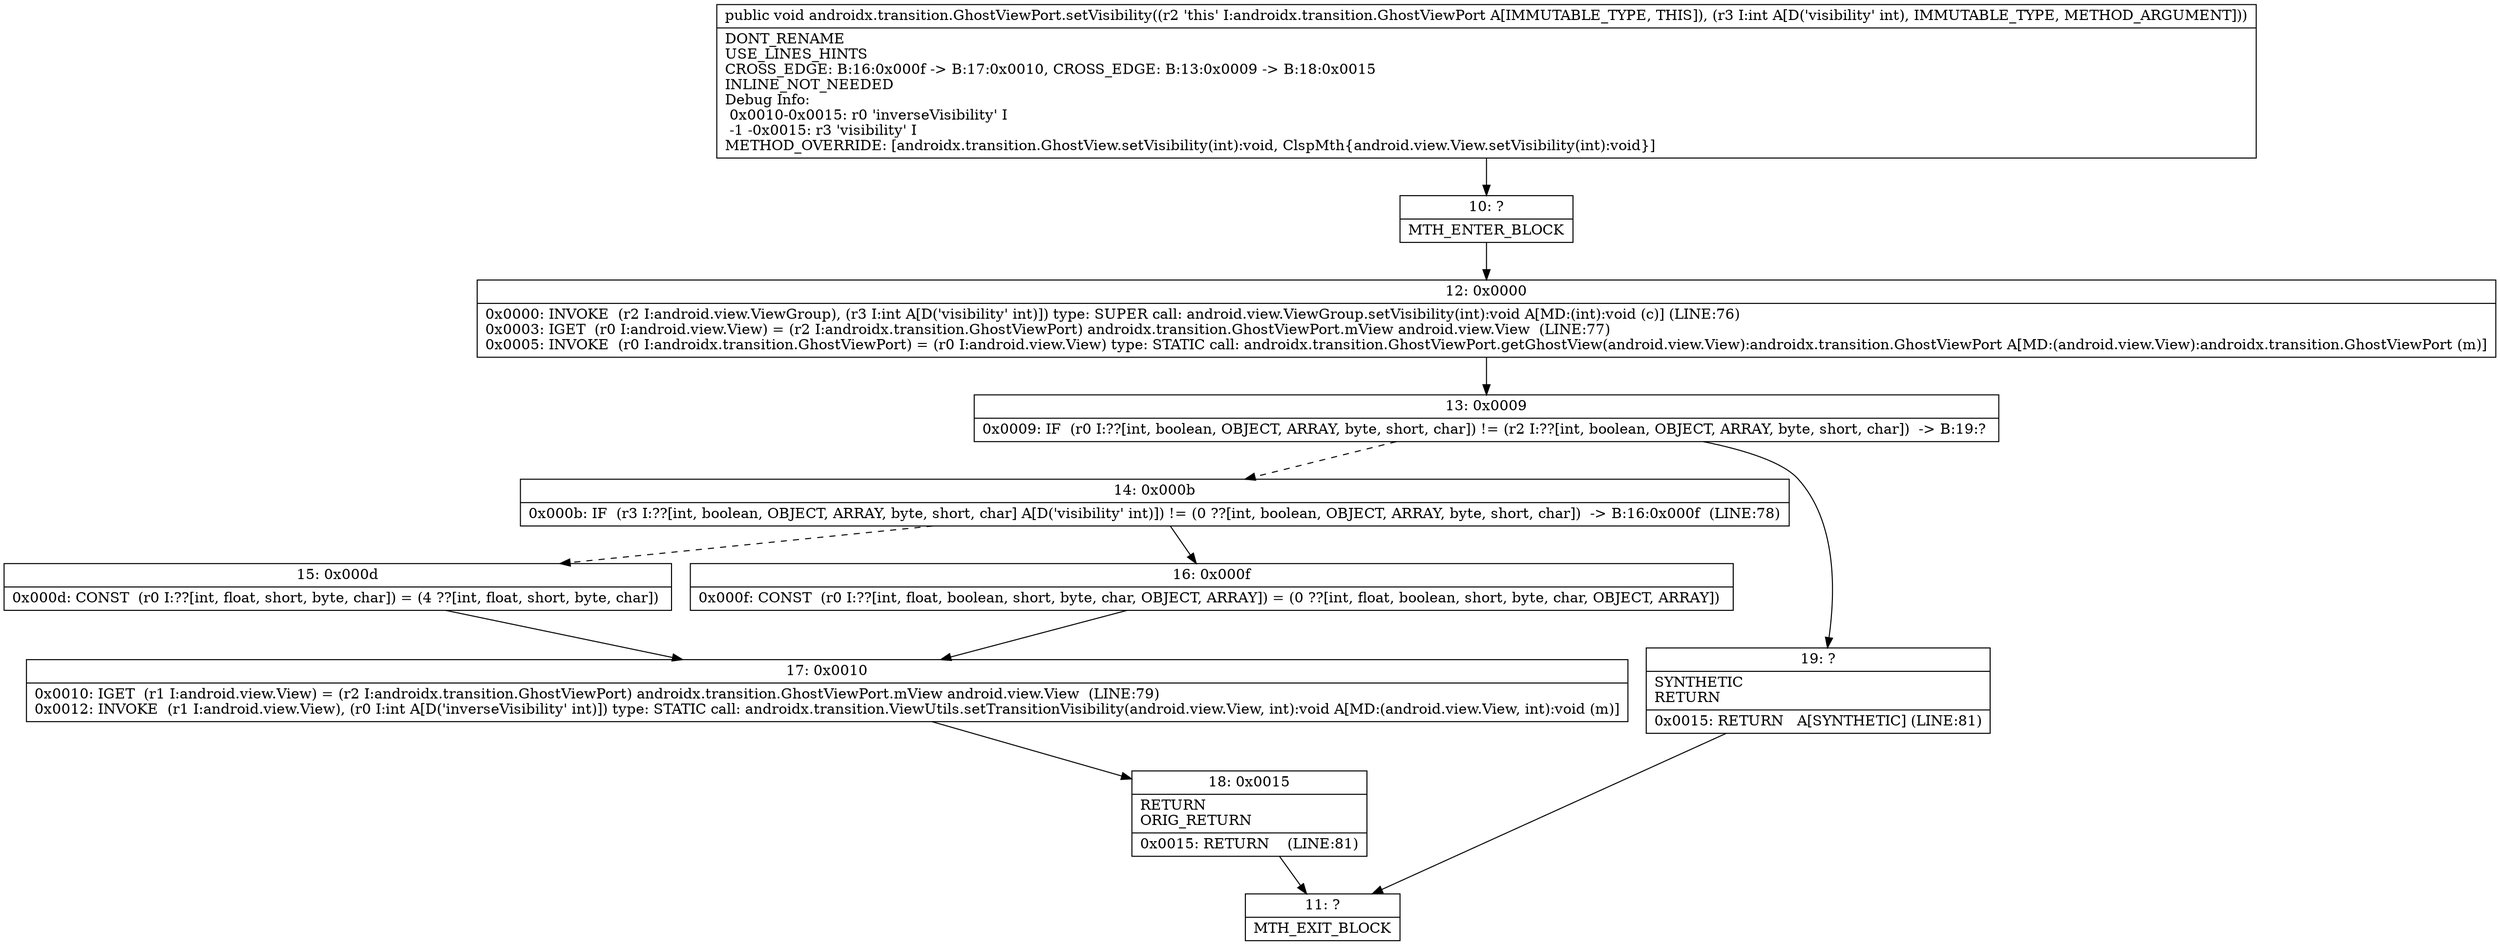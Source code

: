 digraph "CFG forandroidx.transition.GhostViewPort.setVisibility(I)V" {
Node_10 [shape=record,label="{10\:\ ?|MTH_ENTER_BLOCK\l}"];
Node_12 [shape=record,label="{12\:\ 0x0000|0x0000: INVOKE  (r2 I:android.view.ViewGroup), (r3 I:int A[D('visibility' int)]) type: SUPER call: android.view.ViewGroup.setVisibility(int):void A[MD:(int):void (c)] (LINE:76)\l0x0003: IGET  (r0 I:android.view.View) = (r2 I:androidx.transition.GhostViewPort) androidx.transition.GhostViewPort.mView android.view.View  (LINE:77)\l0x0005: INVOKE  (r0 I:androidx.transition.GhostViewPort) = (r0 I:android.view.View) type: STATIC call: androidx.transition.GhostViewPort.getGhostView(android.view.View):androidx.transition.GhostViewPort A[MD:(android.view.View):androidx.transition.GhostViewPort (m)]\l}"];
Node_13 [shape=record,label="{13\:\ 0x0009|0x0009: IF  (r0 I:??[int, boolean, OBJECT, ARRAY, byte, short, char]) != (r2 I:??[int, boolean, OBJECT, ARRAY, byte, short, char])  \-\> B:19:? \l}"];
Node_14 [shape=record,label="{14\:\ 0x000b|0x000b: IF  (r3 I:??[int, boolean, OBJECT, ARRAY, byte, short, char] A[D('visibility' int)]) != (0 ??[int, boolean, OBJECT, ARRAY, byte, short, char])  \-\> B:16:0x000f  (LINE:78)\l}"];
Node_15 [shape=record,label="{15\:\ 0x000d|0x000d: CONST  (r0 I:??[int, float, short, byte, char]) = (4 ??[int, float, short, byte, char]) \l}"];
Node_17 [shape=record,label="{17\:\ 0x0010|0x0010: IGET  (r1 I:android.view.View) = (r2 I:androidx.transition.GhostViewPort) androidx.transition.GhostViewPort.mView android.view.View  (LINE:79)\l0x0012: INVOKE  (r1 I:android.view.View), (r0 I:int A[D('inverseVisibility' int)]) type: STATIC call: androidx.transition.ViewUtils.setTransitionVisibility(android.view.View, int):void A[MD:(android.view.View, int):void (m)]\l}"];
Node_18 [shape=record,label="{18\:\ 0x0015|RETURN\lORIG_RETURN\l|0x0015: RETURN    (LINE:81)\l}"];
Node_11 [shape=record,label="{11\:\ ?|MTH_EXIT_BLOCK\l}"];
Node_16 [shape=record,label="{16\:\ 0x000f|0x000f: CONST  (r0 I:??[int, float, boolean, short, byte, char, OBJECT, ARRAY]) = (0 ??[int, float, boolean, short, byte, char, OBJECT, ARRAY]) \l}"];
Node_19 [shape=record,label="{19\:\ ?|SYNTHETIC\lRETURN\l|0x0015: RETURN   A[SYNTHETIC] (LINE:81)\l}"];
MethodNode[shape=record,label="{public void androidx.transition.GhostViewPort.setVisibility((r2 'this' I:androidx.transition.GhostViewPort A[IMMUTABLE_TYPE, THIS]), (r3 I:int A[D('visibility' int), IMMUTABLE_TYPE, METHOD_ARGUMENT]))  | DONT_RENAME\lUSE_LINES_HINTS\lCROSS_EDGE: B:16:0x000f \-\> B:17:0x0010, CROSS_EDGE: B:13:0x0009 \-\> B:18:0x0015\lINLINE_NOT_NEEDED\lDebug Info:\l  0x0010\-0x0015: r0 'inverseVisibility' I\l  \-1 \-0x0015: r3 'visibility' I\lMETHOD_OVERRIDE: [androidx.transition.GhostView.setVisibility(int):void, ClspMth\{android.view.View.setVisibility(int):void\}]\l}"];
MethodNode -> Node_10;Node_10 -> Node_12;
Node_12 -> Node_13;
Node_13 -> Node_14[style=dashed];
Node_13 -> Node_19;
Node_14 -> Node_15[style=dashed];
Node_14 -> Node_16;
Node_15 -> Node_17;
Node_17 -> Node_18;
Node_18 -> Node_11;
Node_16 -> Node_17;
Node_19 -> Node_11;
}

